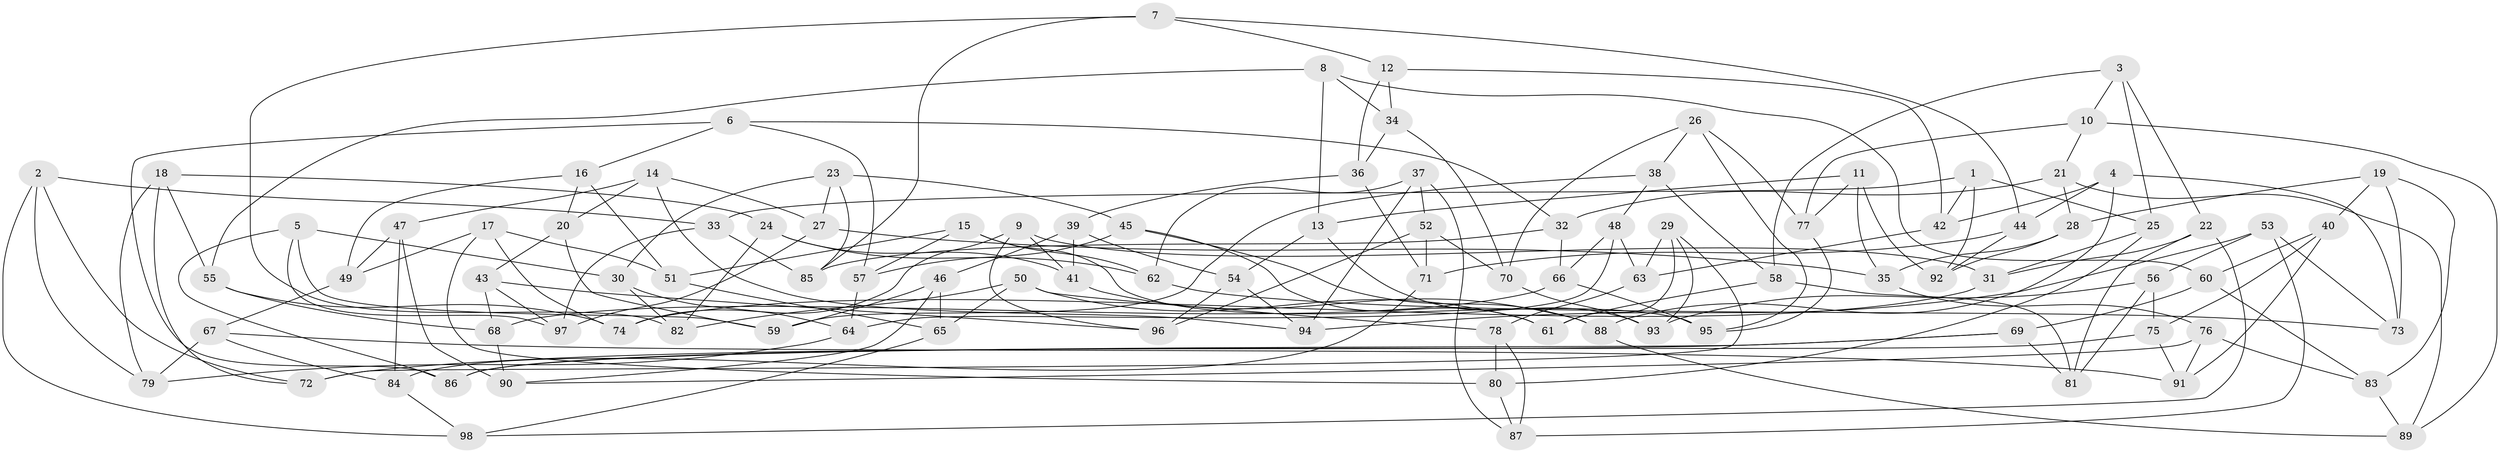 // coarse degree distribution, {4: 0.1836734693877551, 6: 0.4489795918367347, 2: 0.02040816326530612, 5: 0.2653061224489796, 8: 0.061224489795918366, 9: 0.02040816326530612}
// Generated by graph-tools (version 1.1) at 2025/38/03/04/25 23:38:05]
// undirected, 98 vertices, 196 edges
graph export_dot {
  node [color=gray90,style=filled];
  1;
  2;
  3;
  4;
  5;
  6;
  7;
  8;
  9;
  10;
  11;
  12;
  13;
  14;
  15;
  16;
  17;
  18;
  19;
  20;
  21;
  22;
  23;
  24;
  25;
  26;
  27;
  28;
  29;
  30;
  31;
  32;
  33;
  34;
  35;
  36;
  37;
  38;
  39;
  40;
  41;
  42;
  43;
  44;
  45;
  46;
  47;
  48;
  49;
  50;
  51;
  52;
  53;
  54;
  55;
  56;
  57;
  58;
  59;
  60;
  61;
  62;
  63;
  64;
  65;
  66;
  67;
  68;
  69;
  70;
  71;
  72;
  73;
  74;
  75;
  76;
  77;
  78;
  79;
  80;
  81;
  82;
  83;
  84;
  85;
  86;
  87;
  88;
  89;
  90;
  91;
  92;
  93;
  94;
  95;
  96;
  97;
  98;
  1 -- 33;
  1 -- 42;
  1 -- 25;
  1 -- 92;
  2 -- 98;
  2 -- 72;
  2 -- 33;
  2 -- 79;
  3 -- 22;
  3 -- 25;
  3 -- 58;
  3 -- 10;
  4 -- 42;
  4 -- 73;
  4 -- 44;
  4 -- 88;
  5 -- 30;
  5 -- 86;
  5 -- 97;
  5 -- 59;
  6 -- 86;
  6 -- 57;
  6 -- 32;
  6 -- 16;
  7 -- 44;
  7 -- 85;
  7 -- 12;
  7 -- 82;
  8 -- 55;
  8 -- 34;
  8 -- 13;
  8 -- 60;
  9 -- 96;
  9 -- 31;
  9 -- 41;
  9 -- 74;
  10 -- 89;
  10 -- 77;
  10 -- 21;
  11 -- 92;
  11 -- 13;
  11 -- 35;
  11 -- 77;
  12 -- 42;
  12 -- 36;
  12 -- 34;
  13 -- 93;
  13 -- 54;
  14 -- 27;
  14 -- 20;
  14 -- 94;
  14 -- 47;
  15 -- 95;
  15 -- 62;
  15 -- 51;
  15 -- 57;
  16 -- 49;
  16 -- 20;
  16 -- 51;
  17 -- 80;
  17 -- 49;
  17 -- 51;
  17 -- 74;
  18 -- 79;
  18 -- 55;
  18 -- 72;
  18 -- 24;
  19 -- 40;
  19 -- 73;
  19 -- 28;
  19 -- 83;
  20 -- 43;
  20 -- 59;
  21 -- 32;
  21 -- 28;
  21 -- 89;
  22 -- 98;
  22 -- 31;
  22 -- 81;
  23 -- 45;
  23 -- 30;
  23 -- 27;
  23 -- 85;
  24 -- 62;
  24 -- 41;
  24 -- 82;
  25 -- 80;
  25 -- 31;
  26 -- 38;
  26 -- 95;
  26 -- 77;
  26 -- 70;
  27 -- 97;
  27 -- 35;
  28 -- 92;
  28 -- 35;
  29 -- 72;
  29 -- 93;
  29 -- 61;
  29 -- 63;
  30 -- 64;
  30 -- 82;
  31 -- 74;
  32 -- 85;
  32 -- 66;
  33 -- 97;
  33 -- 85;
  34 -- 70;
  34 -- 36;
  35 -- 76;
  36 -- 39;
  36 -- 71;
  37 -- 87;
  37 -- 94;
  37 -- 62;
  37 -- 52;
  38 -- 48;
  38 -- 59;
  38 -- 58;
  39 -- 54;
  39 -- 41;
  39 -- 46;
  40 -- 91;
  40 -- 75;
  40 -- 60;
  41 -- 88;
  42 -- 63;
  43 -- 97;
  43 -- 96;
  43 -- 68;
  44 -- 92;
  44 -- 71;
  45 -- 57;
  45 -- 61;
  45 -- 88;
  46 -- 90;
  46 -- 59;
  46 -- 65;
  47 -- 49;
  47 -- 84;
  47 -- 90;
  48 -- 66;
  48 -- 64;
  48 -- 63;
  49 -- 67;
  50 -- 61;
  50 -- 82;
  50 -- 65;
  50 -- 78;
  51 -- 65;
  52 -- 96;
  52 -- 71;
  52 -- 70;
  53 -- 56;
  53 -- 87;
  53 -- 73;
  53 -- 94;
  54 -- 94;
  54 -- 96;
  55 -- 68;
  55 -- 74;
  56 -- 81;
  56 -- 75;
  56 -- 93;
  57 -- 64;
  58 -- 81;
  58 -- 61;
  60 -- 69;
  60 -- 83;
  62 -- 73;
  63 -- 78;
  64 -- 79;
  65 -- 98;
  66 -- 95;
  66 -- 68;
  67 -- 79;
  67 -- 84;
  67 -- 91;
  68 -- 90;
  69 -- 86;
  69 -- 81;
  69 -- 72;
  70 -- 93;
  71 -- 84;
  75 -- 86;
  75 -- 91;
  76 -- 90;
  76 -- 91;
  76 -- 83;
  77 -- 95;
  78 -- 80;
  78 -- 87;
  80 -- 87;
  83 -- 89;
  84 -- 98;
  88 -- 89;
}
